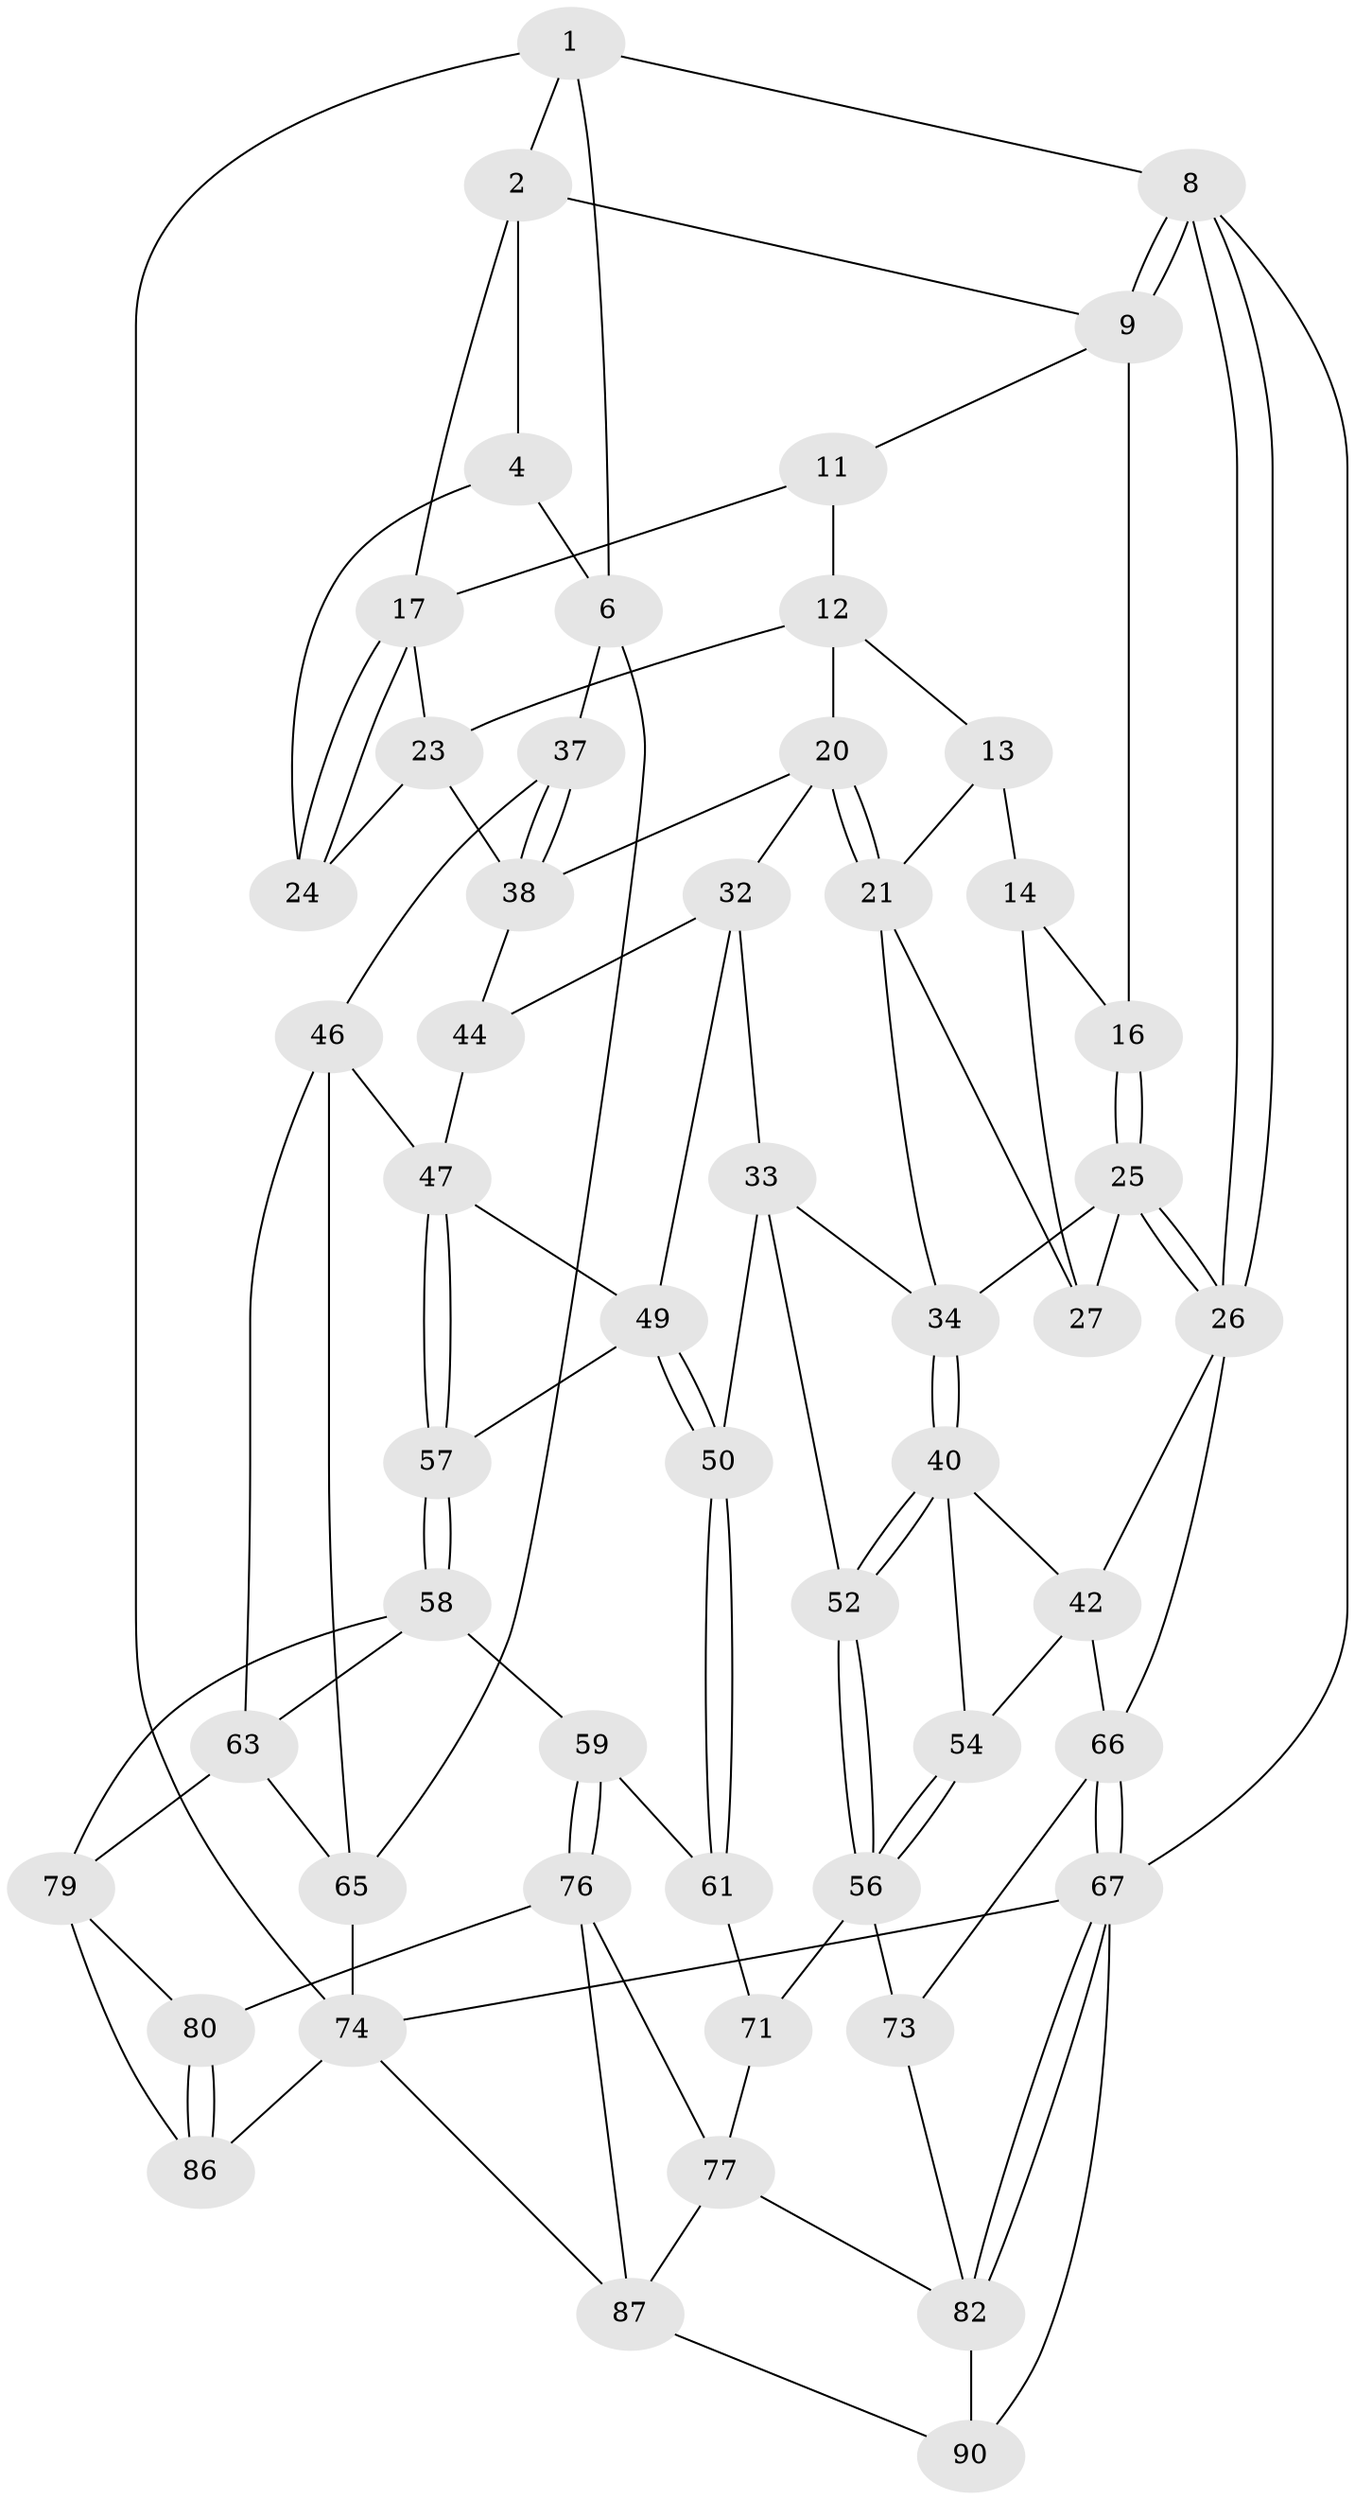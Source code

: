 // Generated by graph-tools (version 1.1) at 2025/52/02/27/25 19:52:42]
// undirected, 53 vertices, 116 edges
graph export_dot {
graph [start="1"]
  node [color=gray90,style=filled];
  1 [pos="+0.9549850265787055+0",super="+5"];
  2 [pos="+0.6238160466288303+0",super="+3"];
  4 [pos="+0.9196757872994041+0",super="+7"];
  6 [pos="+1+0.21963457581603066",super="+36"];
  8 [pos="+0+0"];
  9 [pos="+0.09154426398051793+0",super="+10"];
  11 [pos="+0.5394718858182718+0"];
  12 [pos="+0.514000405986623+0",super="+19"];
  13 [pos="+0.42550134676829926+0.01117919457551195",super="+22"];
  14 [pos="+0.23391551909734276+0.05502881601731248",super="+15"];
  16 [pos="+0.2082591377889573+0.029531540487271527"];
  17 [pos="+0.7814760213738848+0.09232315974851409",super="+18"];
  20 [pos="+0.5055964430435206+0.2515998071295236",super="+31"];
  21 [pos="+0.3333698717311338+0.15869309880643712",super="+29"];
  23 [pos="+0.6469548805108032+0.16173585742395383",super="+30"];
  24 [pos="+0.8429291046190818+0.15597725556500758"];
  25 [pos="+0.056657576928497995+0.2482381500808039",super="+28"];
  26 [pos="+0+0.31966967657599943",super="+43"];
  27 [pos="+0.20412997480131934+0.21072066306244394"];
  32 [pos="+0.4694351177706674+0.3370244760984066",super="+45"];
  33 [pos="+0.44088678477052057+0.3544405771631315",super="+51"];
  34 [pos="+0.3201407437138964+0.3854171752483981",super="+35"];
  37 [pos="+0.9280629291103549+0.4628795290875687"];
  38 [pos="+0.7928732166979502+0.29836882514275004",super="+39"];
  40 [pos="+0.3089025496999914+0.3975590565629886",super="+41"];
  42 [pos="+0.21045402637139385+0.4190071143138371",super="+55"];
  44 [pos="+0.6601965019327412+0.4295971735296498"];
  46 [pos="+0.8960110841345522+0.4866847521933556",super="+62"];
  47 [pos="+0.8806553570939392+0.49665845668297876",super="+48"];
  49 [pos="+0.5560283854794614+0.5548999002977805",super="+53"];
  50 [pos="+0.516758828666582+0.5897360959021479"];
  52 [pos="+0.37538404484779375+0.6167954600280493"];
  54 [pos="+0.24458705565008423+0.6142562019630814"];
  56 [pos="+0.36874629763221967+0.6246940039928637",super="+72"];
  57 [pos="+0.7478083733822201+0.6364084001235444"];
  58 [pos="+0.747150426249888+0.6423064447791468",super="+64"];
  59 [pos="+0.621122057143109+0.7298110590566312",super="+60"];
  61 [pos="+0.5303943553999186+0.6215346424578685",super="+70"];
  63 [pos="+0.8413733520218591+0.7810249707454028",super="+83"];
  65 [pos="+1+0.6029183408568262",super="+75"];
  66 [pos="+0+0.6754771382575594",super="+69"];
  67 [pos="+0+0.8003933362310277",super="+68"];
  71 [pos="+0.3871210387215812+0.8529634783458282"];
  73 [pos="+0.07822843611937917+0.6820025352572198"];
  74 [pos="+1+1",super="+89"];
  76 [pos="+0.6623389048792208+0.8760056736991384",super="+81"];
  77 [pos="+0.5594511128090891+0.9036575899122893",super="+78"];
  79 [pos="+0.7654917867586398+0.8520119053711634",super="+84"];
  80 [pos="+0.727562437854095+0.8802593197585947"];
  82 [pos="+0.21344678910820608+0.8739697011750936",super="+85"];
  86 [pos="+0.7707344946894252+0.9503097597929455"];
  87 [pos="+0.646268185947752+1",super="+88"];
  90 [pos="+0.260774369781295+1"];
  1 -- 2;
  1 -- 8;
  1 -- 74;
  1 -- 6;
  2 -- 9;
  2 -- 17;
  2 -- 4;
  4 -- 24;
  4 -- 6;
  6 -- 65;
  6 -- 37;
  8 -- 9;
  8 -- 9;
  8 -- 26;
  8 -- 26;
  8 -- 67;
  9 -- 16;
  9 -- 11;
  11 -- 12;
  11 -- 17;
  12 -- 13;
  12 -- 20;
  12 -- 23;
  13 -- 14 [weight=2];
  13 -- 21;
  14 -- 16;
  14 -- 27;
  16 -- 25;
  16 -- 25;
  17 -- 24;
  17 -- 24;
  17 -- 23;
  20 -- 21;
  20 -- 21;
  20 -- 32;
  20 -- 38;
  21 -- 34;
  21 -- 27;
  23 -- 24;
  23 -- 38;
  25 -- 26;
  25 -- 26;
  25 -- 34;
  25 -- 27;
  26 -- 42;
  26 -- 66;
  32 -- 33;
  32 -- 49;
  32 -- 44;
  33 -- 34;
  33 -- 50;
  33 -- 52;
  34 -- 40;
  34 -- 40;
  37 -- 38;
  37 -- 38;
  37 -- 46;
  38 -- 44;
  40 -- 52;
  40 -- 52;
  40 -- 42;
  40 -- 54;
  42 -- 66;
  42 -- 54;
  44 -- 47;
  46 -- 47;
  46 -- 65;
  46 -- 63;
  47 -- 57;
  47 -- 57;
  47 -- 49;
  49 -- 50;
  49 -- 50;
  49 -- 57;
  50 -- 61;
  50 -- 61;
  52 -- 56;
  52 -- 56;
  54 -- 56;
  54 -- 56;
  56 -- 73;
  56 -- 71;
  57 -- 58;
  57 -- 58;
  58 -- 59;
  58 -- 79;
  58 -- 63;
  59 -- 76;
  59 -- 76;
  59 -- 61 [weight=2];
  61 -- 71;
  63 -- 65;
  63 -- 79;
  65 -- 74;
  66 -- 67;
  66 -- 67;
  66 -- 73;
  67 -- 82;
  67 -- 82;
  67 -- 90;
  67 -- 74;
  71 -- 77;
  73 -- 82;
  74 -- 86;
  74 -- 87;
  76 -- 77;
  76 -- 80;
  76 -- 87;
  77 -- 87;
  77 -- 82;
  79 -- 80;
  79 -- 86;
  80 -- 86;
  80 -- 86;
  82 -- 90;
  87 -- 90;
}
